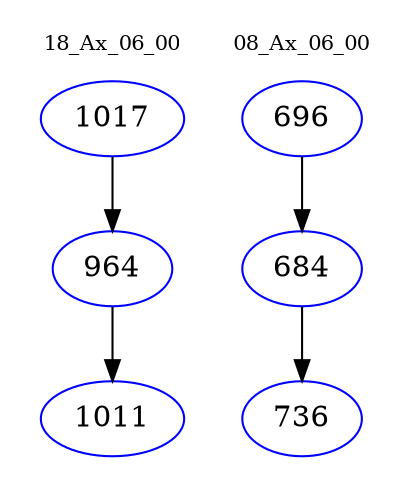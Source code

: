 digraph{
subgraph cluster_0 {
color = white
label = "18_Ax_06_00";
fontsize=10;
T0_1017 [label="1017", color="blue"]
T0_1017 -> T0_964 [color="black"]
T0_964 [label="964", color="blue"]
T0_964 -> T0_1011 [color="black"]
T0_1011 [label="1011", color="blue"]
}
subgraph cluster_1 {
color = white
label = "08_Ax_06_00";
fontsize=10;
T1_696 [label="696", color="blue"]
T1_696 -> T1_684 [color="black"]
T1_684 [label="684", color="blue"]
T1_684 -> T1_736 [color="black"]
T1_736 [label="736", color="blue"]
}
}
